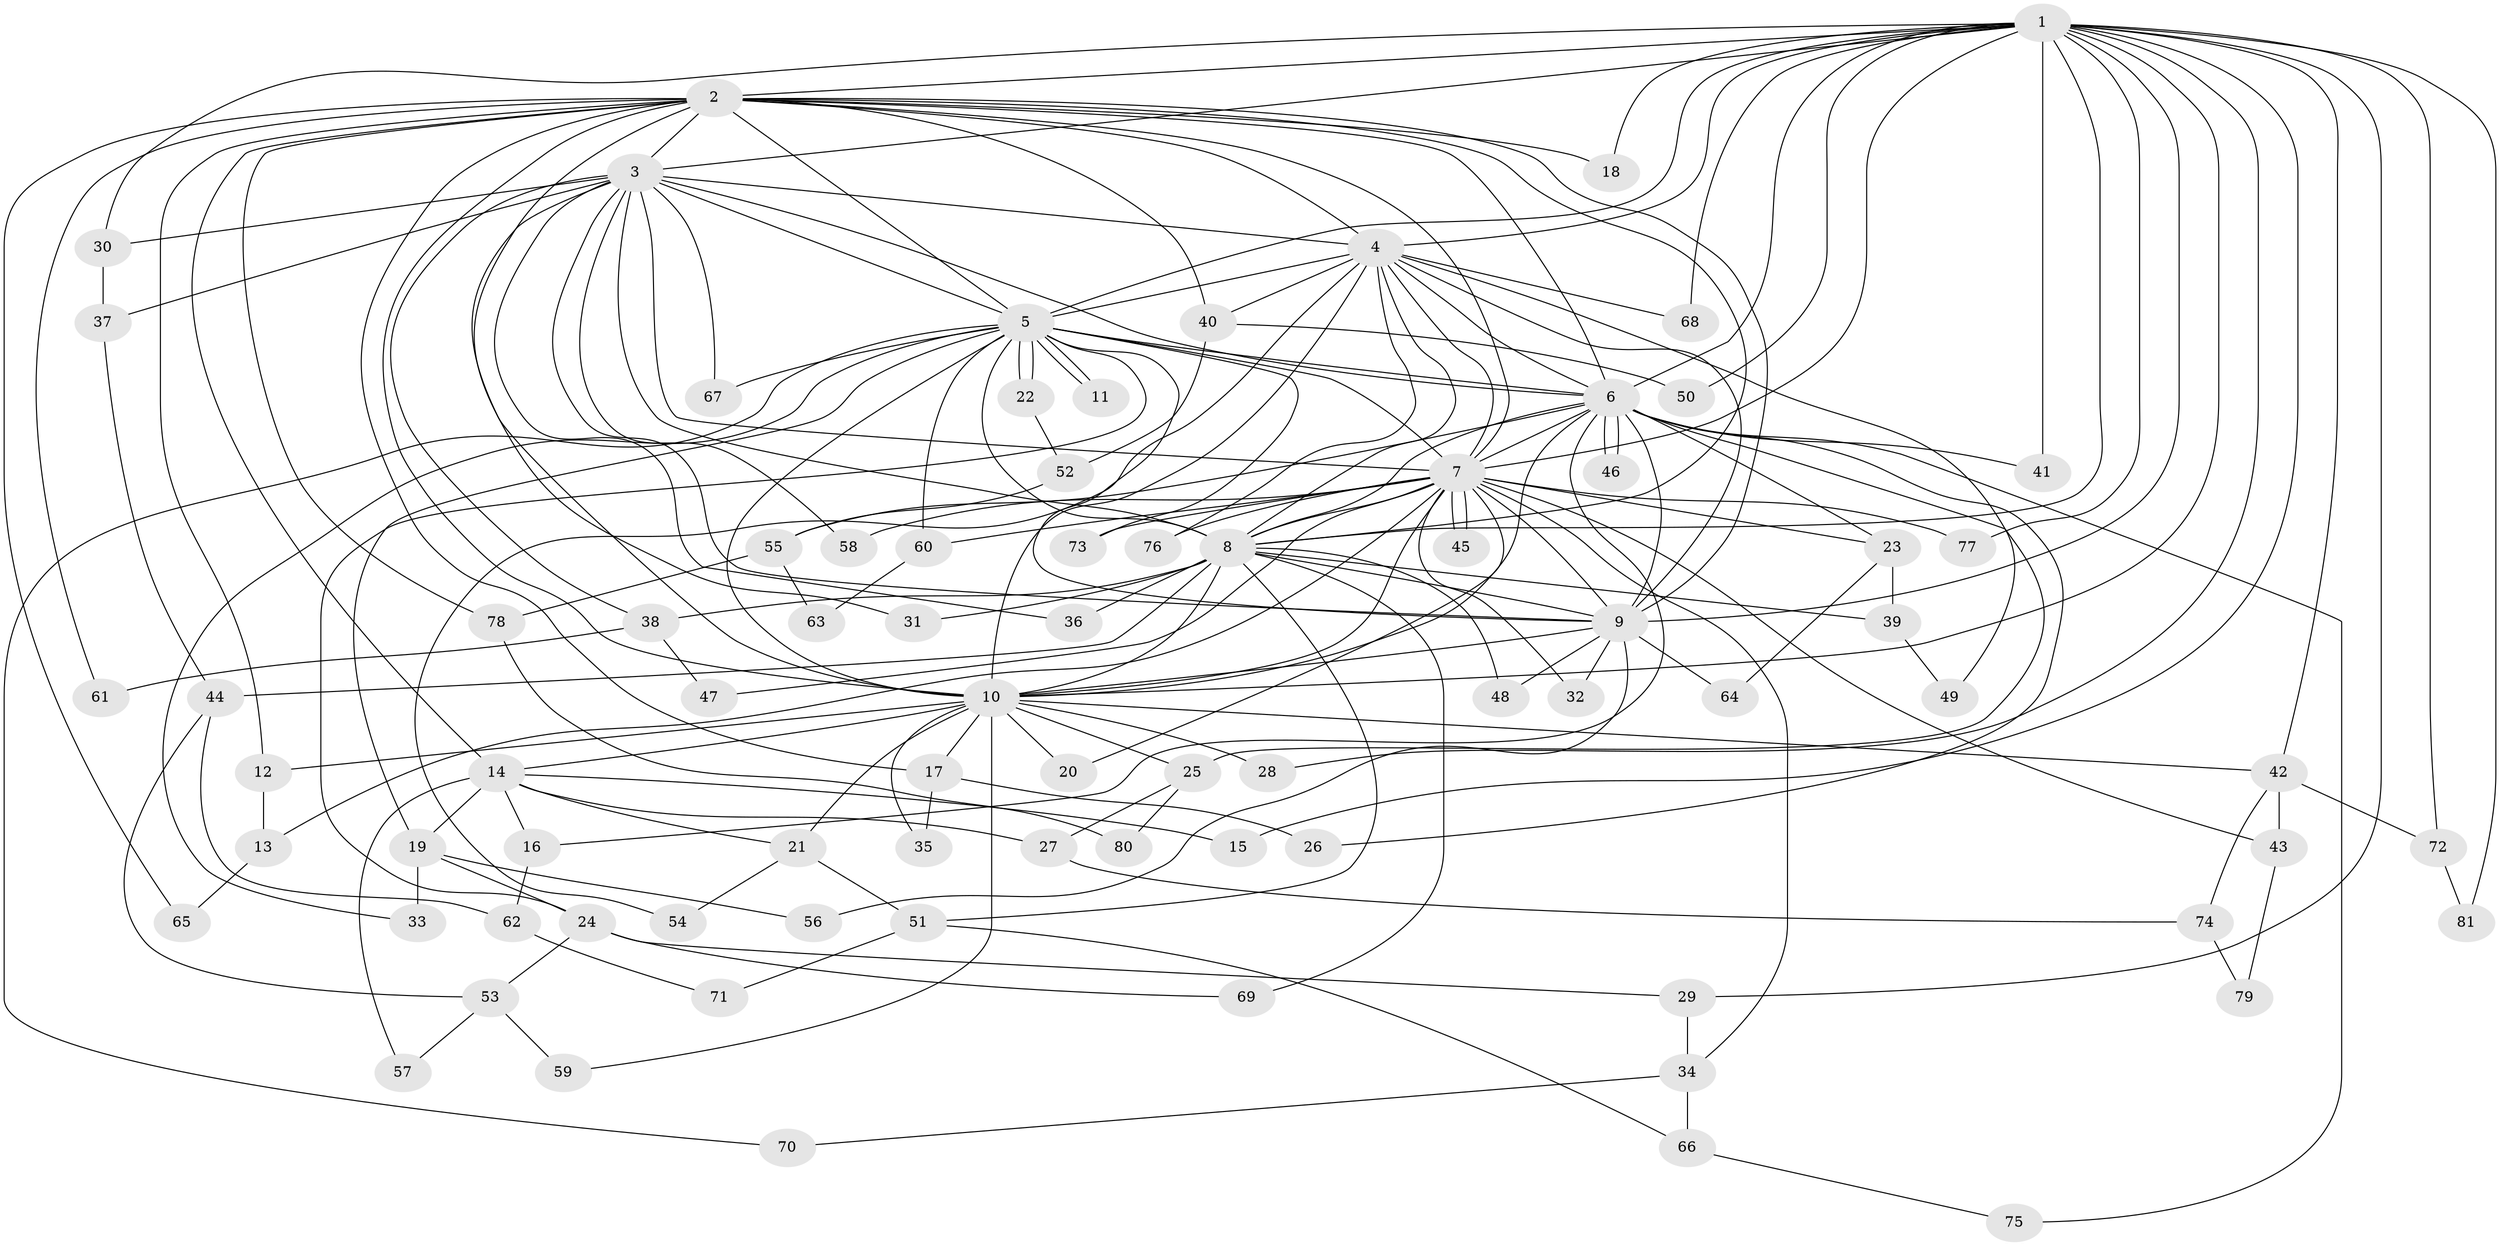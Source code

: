 // coarse degree distribution, {18: 0.034482758620689655, 16: 0.034482758620689655, 10: 0.017241379310344827, 23: 0.017241379310344827, 14: 0.017241379310344827, 20: 0.017241379310344827, 2: 0.41379310344827586, 3: 0.1896551724137931, 9: 0.017241379310344827, 4: 0.15517241379310345, 7: 0.017241379310344827, 5: 0.034482758620689655, 1: 0.034482758620689655}
// Generated by graph-tools (version 1.1) at 2025/23/03/03/25 07:23:45]
// undirected, 81 vertices, 187 edges
graph export_dot {
graph [start="1"]
  node [color=gray90,style=filled];
  1;
  2;
  3;
  4;
  5;
  6;
  7;
  8;
  9;
  10;
  11;
  12;
  13;
  14;
  15;
  16;
  17;
  18;
  19;
  20;
  21;
  22;
  23;
  24;
  25;
  26;
  27;
  28;
  29;
  30;
  31;
  32;
  33;
  34;
  35;
  36;
  37;
  38;
  39;
  40;
  41;
  42;
  43;
  44;
  45;
  46;
  47;
  48;
  49;
  50;
  51;
  52;
  53;
  54;
  55;
  56;
  57;
  58;
  59;
  60;
  61;
  62;
  63;
  64;
  65;
  66;
  67;
  68;
  69;
  70;
  71;
  72;
  73;
  74;
  75;
  76;
  77;
  78;
  79;
  80;
  81;
  1 -- 2;
  1 -- 3;
  1 -- 4;
  1 -- 5;
  1 -- 6;
  1 -- 7;
  1 -- 8;
  1 -- 9;
  1 -- 10;
  1 -- 15;
  1 -- 18;
  1 -- 28;
  1 -- 29;
  1 -- 30;
  1 -- 41;
  1 -- 42;
  1 -- 50;
  1 -- 68;
  1 -- 72;
  1 -- 77;
  1 -- 81;
  2 -- 3;
  2 -- 4;
  2 -- 5;
  2 -- 6;
  2 -- 7;
  2 -- 8;
  2 -- 9;
  2 -- 10;
  2 -- 12;
  2 -- 14;
  2 -- 17;
  2 -- 18;
  2 -- 31;
  2 -- 40;
  2 -- 61;
  2 -- 65;
  2 -- 78;
  3 -- 4;
  3 -- 5;
  3 -- 6;
  3 -- 7;
  3 -- 8;
  3 -- 9;
  3 -- 10;
  3 -- 30;
  3 -- 36;
  3 -- 37;
  3 -- 38;
  3 -- 58;
  3 -- 67;
  4 -- 5;
  4 -- 6;
  4 -- 7;
  4 -- 8;
  4 -- 9;
  4 -- 10;
  4 -- 40;
  4 -- 49;
  4 -- 54;
  4 -- 68;
  4 -- 76;
  5 -- 6;
  5 -- 7;
  5 -- 8;
  5 -- 9;
  5 -- 10;
  5 -- 11;
  5 -- 11;
  5 -- 19;
  5 -- 22;
  5 -- 22;
  5 -- 24;
  5 -- 33;
  5 -- 60;
  5 -- 67;
  5 -- 70;
  5 -- 73;
  6 -- 7;
  6 -- 8;
  6 -- 9;
  6 -- 10;
  6 -- 16;
  6 -- 23;
  6 -- 25;
  6 -- 26;
  6 -- 41;
  6 -- 46;
  6 -- 46;
  6 -- 55;
  6 -- 75;
  7 -- 8;
  7 -- 9;
  7 -- 10;
  7 -- 13;
  7 -- 20;
  7 -- 23;
  7 -- 32;
  7 -- 34;
  7 -- 43;
  7 -- 45;
  7 -- 45;
  7 -- 47;
  7 -- 58;
  7 -- 60;
  7 -- 73;
  7 -- 76;
  7 -- 77;
  8 -- 9;
  8 -- 10;
  8 -- 31;
  8 -- 36;
  8 -- 38;
  8 -- 39;
  8 -- 44;
  8 -- 48;
  8 -- 51;
  8 -- 69;
  9 -- 10;
  9 -- 32;
  9 -- 48;
  9 -- 56;
  9 -- 64;
  10 -- 12;
  10 -- 14;
  10 -- 17;
  10 -- 20;
  10 -- 21;
  10 -- 25;
  10 -- 28;
  10 -- 35;
  10 -- 42;
  10 -- 59;
  12 -- 13;
  13 -- 65;
  14 -- 15;
  14 -- 16;
  14 -- 19;
  14 -- 21;
  14 -- 27;
  14 -- 57;
  16 -- 62;
  17 -- 26;
  17 -- 35;
  19 -- 24;
  19 -- 33;
  19 -- 56;
  21 -- 51;
  21 -- 54;
  22 -- 52;
  23 -- 39;
  23 -- 64;
  24 -- 29;
  24 -- 53;
  24 -- 69;
  25 -- 27;
  25 -- 80;
  27 -- 74;
  29 -- 34;
  30 -- 37;
  34 -- 66;
  34 -- 70;
  37 -- 44;
  38 -- 47;
  38 -- 61;
  39 -- 49;
  40 -- 50;
  40 -- 52;
  42 -- 43;
  42 -- 72;
  42 -- 74;
  43 -- 79;
  44 -- 53;
  44 -- 62;
  51 -- 66;
  51 -- 71;
  52 -- 55;
  53 -- 57;
  53 -- 59;
  55 -- 63;
  55 -- 78;
  60 -- 63;
  62 -- 71;
  66 -- 75;
  72 -- 81;
  74 -- 79;
  78 -- 80;
}
